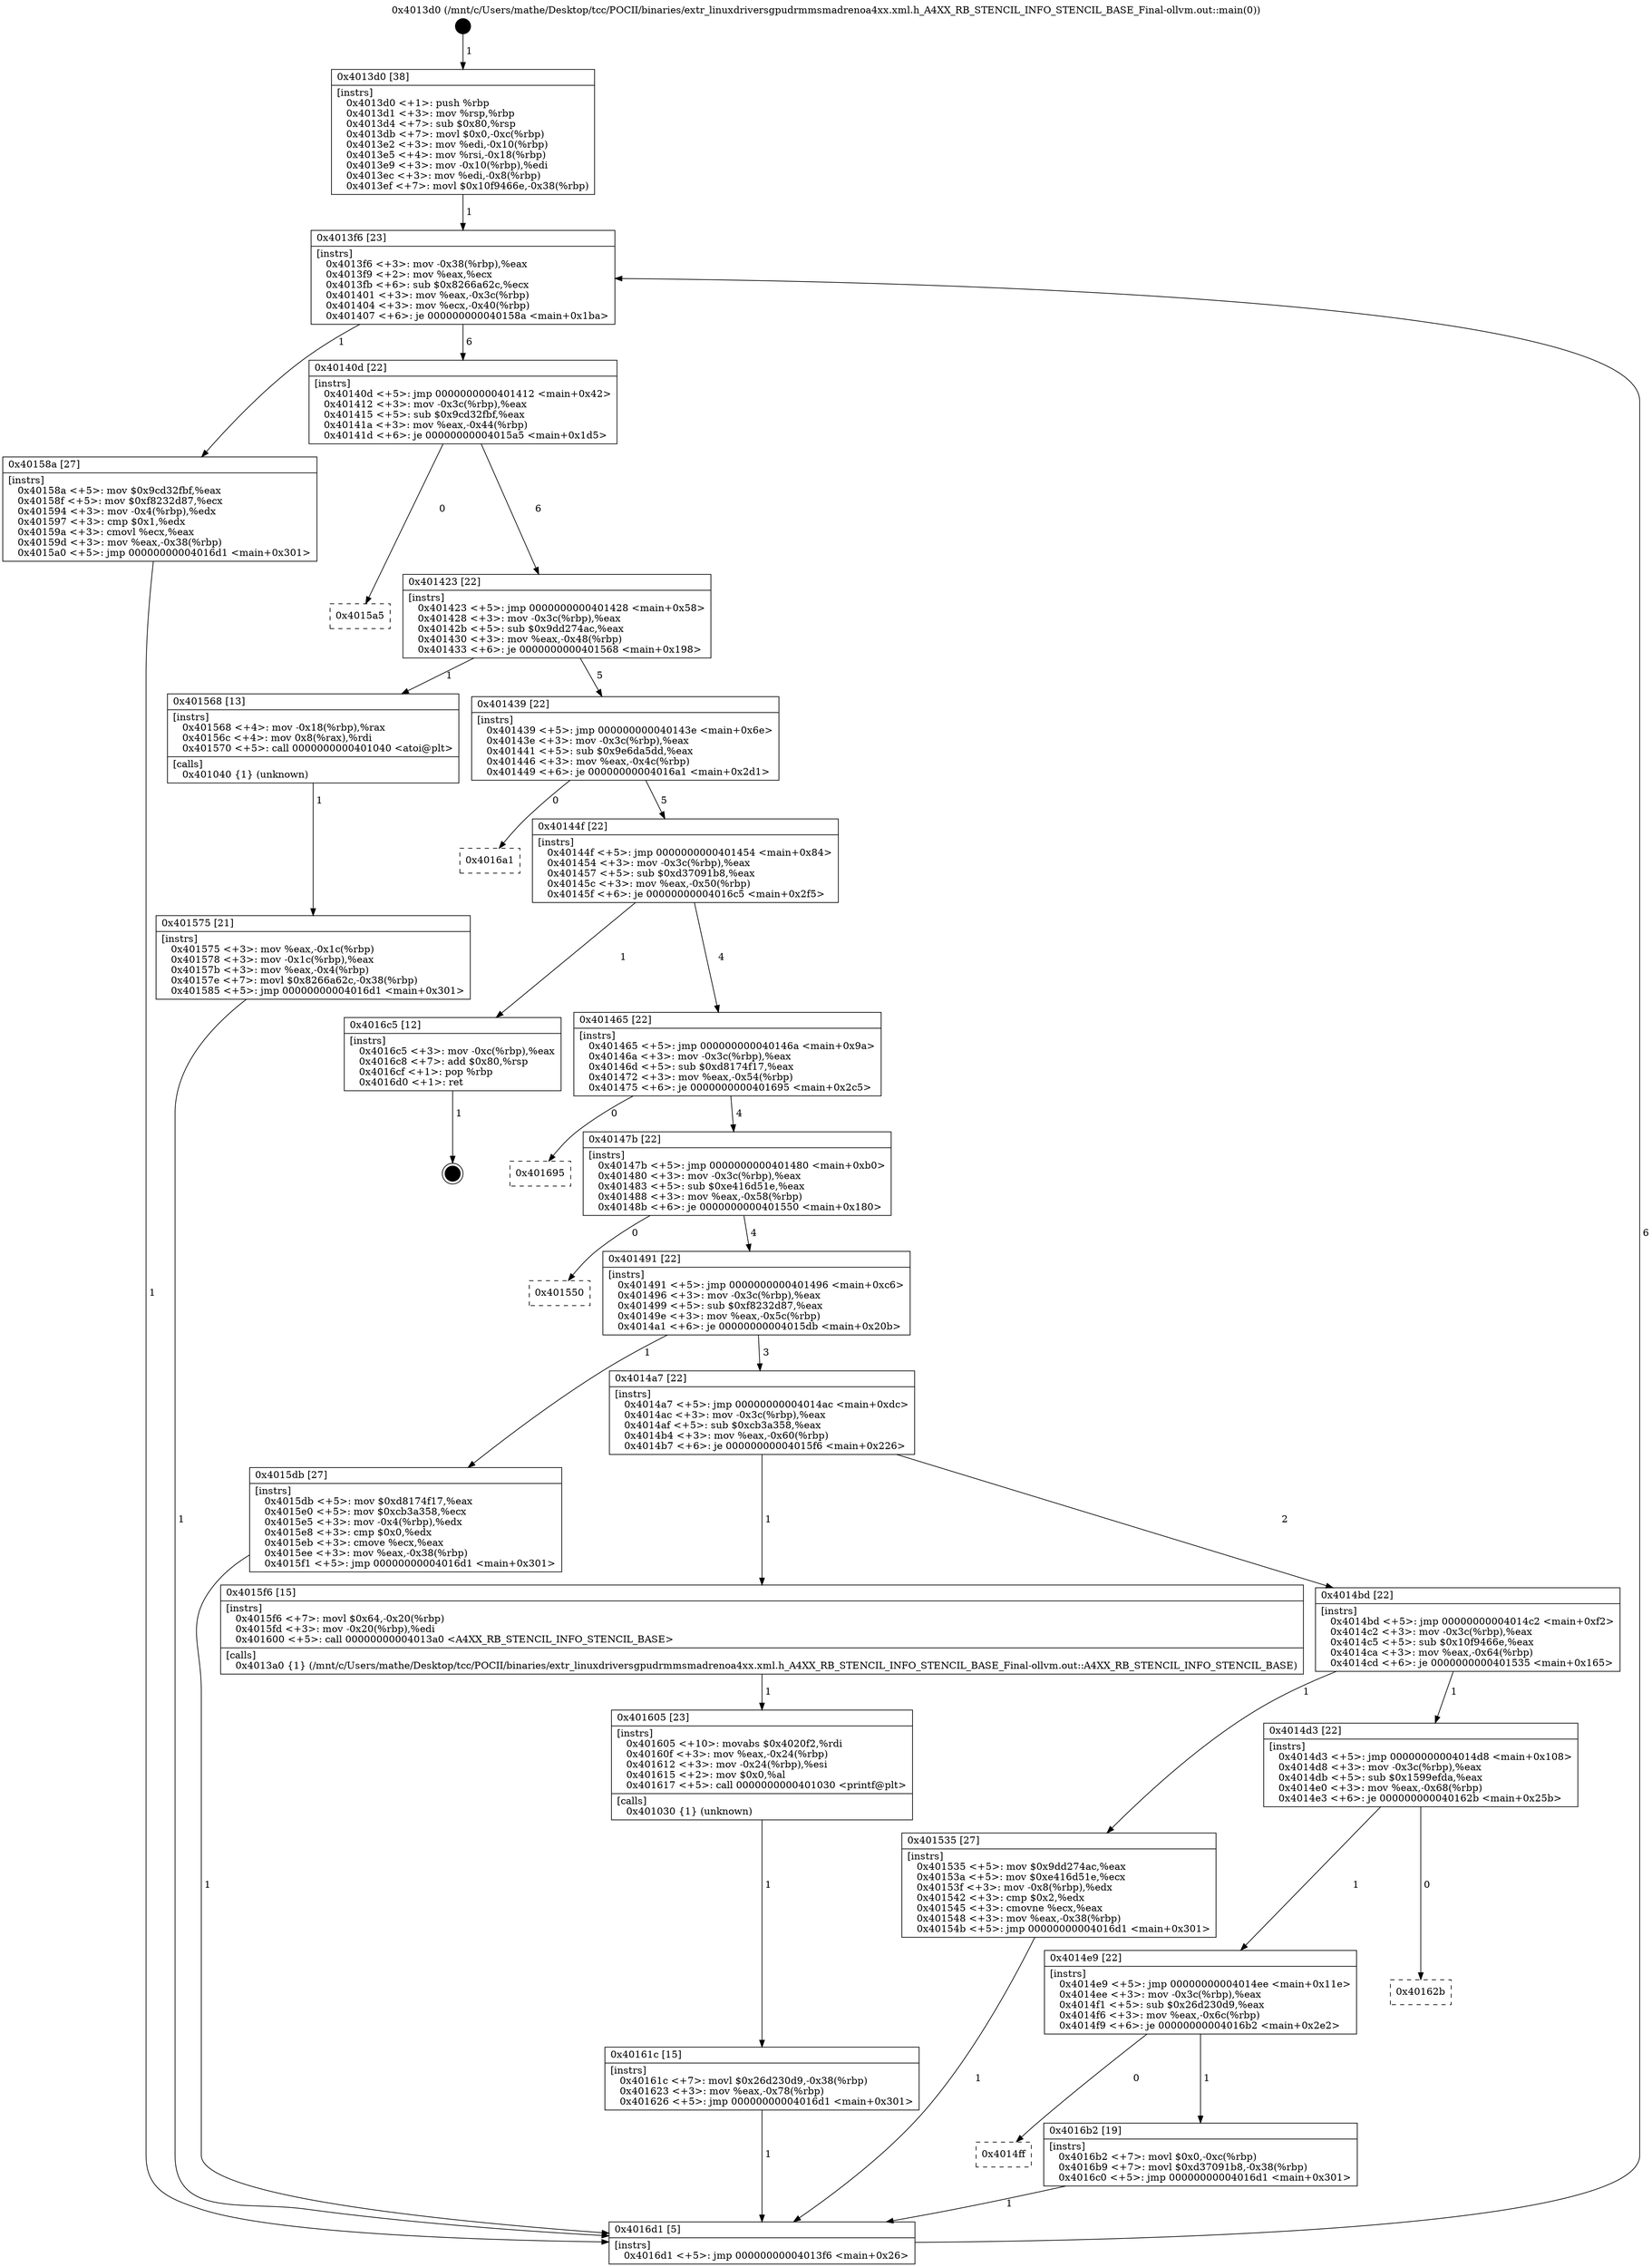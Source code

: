 digraph "0x4013d0" {
  label = "0x4013d0 (/mnt/c/Users/mathe/Desktop/tcc/POCII/binaries/extr_linuxdriversgpudrmmsmadrenoa4xx.xml.h_A4XX_RB_STENCIL_INFO_STENCIL_BASE_Final-ollvm.out::main(0))"
  labelloc = "t"
  node[shape=record]

  Entry [label="",width=0.3,height=0.3,shape=circle,fillcolor=black,style=filled]
  "0x4013f6" [label="{
     0x4013f6 [23]\l
     | [instrs]\l
     &nbsp;&nbsp;0x4013f6 \<+3\>: mov -0x38(%rbp),%eax\l
     &nbsp;&nbsp;0x4013f9 \<+2\>: mov %eax,%ecx\l
     &nbsp;&nbsp;0x4013fb \<+6\>: sub $0x8266a62c,%ecx\l
     &nbsp;&nbsp;0x401401 \<+3\>: mov %eax,-0x3c(%rbp)\l
     &nbsp;&nbsp;0x401404 \<+3\>: mov %ecx,-0x40(%rbp)\l
     &nbsp;&nbsp;0x401407 \<+6\>: je 000000000040158a \<main+0x1ba\>\l
  }"]
  "0x40158a" [label="{
     0x40158a [27]\l
     | [instrs]\l
     &nbsp;&nbsp;0x40158a \<+5\>: mov $0x9cd32fbf,%eax\l
     &nbsp;&nbsp;0x40158f \<+5\>: mov $0xf8232d87,%ecx\l
     &nbsp;&nbsp;0x401594 \<+3\>: mov -0x4(%rbp),%edx\l
     &nbsp;&nbsp;0x401597 \<+3\>: cmp $0x1,%edx\l
     &nbsp;&nbsp;0x40159a \<+3\>: cmovl %ecx,%eax\l
     &nbsp;&nbsp;0x40159d \<+3\>: mov %eax,-0x38(%rbp)\l
     &nbsp;&nbsp;0x4015a0 \<+5\>: jmp 00000000004016d1 \<main+0x301\>\l
  }"]
  "0x40140d" [label="{
     0x40140d [22]\l
     | [instrs]\l
     &nbsp;&nbsp;0x40140d \<+5\>: jmp 0000000000401412 \<main+0x42\>\l
     &nbsp;&nbsp;0x401412 \<+3\>: mov -0x3c(%rbp),%eax\l
     &nbsp;&nbsp;0x401415 \<+5\>: sub $0x9cd32fbf,%eax\l
     &nbsp;&nbsp;0x40141a \<+3\>: mov %eax,-0x44(%rbp)\l
     &nbsp;&nbsp;0x40141d \<+6\>: je 00000000004015a5 \<main+0x1d5\>\l
  }"]
  Exit [label="",width=0.3,height=0.3,shape=circle,fillcolor=black,style=filled,peripheries=2]
  "0x4015a5" [label="{
     0x4015a5\l
  }", style=dashed]
  "0x401423" [label="{
     0x401423 [22]\l
     | [instrs]\l
     &nbsp;&nbsp;0x401423 \<+5\>: jmp 0000000000401428 \<main+0x58\>\l
     &nbsp;&nbsp;0x401428 \<+3\>: mov -0x3c(%rbp),%eax\l
     &nbsp;&nbsp;0x40142b \<+5\>: sub $0x9dd274ac,%eax\l
     &nbsp;&nbsp;0x401430 \<+3\>: mov %eax,-0x48(%rbp)\l
     &nbsp;&nbsp;0x401433 \<+6\>: je 0000000000401568 \<main+0x198\>\l
  }"]
  "0x4014ff" [label="{
     0x4014ff\l
  }", style=dashed]
  "0x401568" [label="{
     0x401568 [13]\l
     | [instrs]\l
     &nbsp;&nbsp;0x401568 \<+4\>: mov -0x18(%rbp),%rax\l
     &nbsp;&nbsp;0x40156c \<+4\>: mov 0x8(%rax),%rdi\l
     &nbsp;&nbsp;0x401570 \<+5\>: call 0000000000401040 \<atoi@plt\>\l
     | [calls]\l
     &nbsp;&nbsp;0x401040 \{1\} (unknown)\l
  }"]
  "0x401439" [label="{
     0x401439 [22]\l
     | [instrs]\l
     &nbsp;&nbsp;0x401439 \<+5\>: jmp 000000000040143e \<main+0x6e\>\l
     &nbsp;&nbsp;0x40143e \<+3\>: mov -0x3c(%rbp),%eax\l
     &nbsp;&nbsp;0x401441 \<+5\>: sub $0x9e6da5dd,%eax\l
     &nbsp;&nbsp;0x401446 \<+3\>: mov %eax,-0x4c(%rbp)\l
     &nbsp;&nbsp;0x401449 \<+6\>: je 00000000004016a1 \<main+0x2d1\>\l
  }"]
  "0x4016b2" [label="{
     0x4016b2 [19]\l
     | [instrs]\l
     &nbsp;&nbsp;0x4016b2 \<+7\>: movl $0x0,-0xc(%rbp)\l
     &nbsp;&nbsp;0x4016b9 \<+7\>: movl $0xd37091b8,-0x38(%rbp)\l
     &nbsp;&nbsp;0x4016c0 \<+5\>: jmp 00000000004016d1 \<main+0x301\>\l
  }"]
  "0x4016a1" [label="{
     0x4016a1\l
  }", style=dashed]
  "0x40144f" [label="{
     0x40144f [22]\l
     | [instrs]\l
     &nbsp;&nbsp;0x40144f \<+5\>: jmp 0000000000401454 \<main+0x84\>\l
     &nbsp;&nbsp;0x401454 \<+3\>: mov -0x3c(%rbp),%eax\l
     &nbsp;&nbsp;0x401457 \<+5\>: sub $0xd37091b8,%eax\l
     &nbsp;&nbsp;0x40145c \<+3\>: mov %eax,-0x50(%rbp)\l
     &nbsp;&nbsp;0x40145f \<+6\>: je 00000000004016c5 \<main+0x2f5\>\l
  }"]
  "0x4014e9" [label="{
     0x4014e9 [22]\l
     | [instrs]\l
     &nbsp;&nbsp;0x4014e9 \<+5\>: jmp 00000000004014ee \<main+0x11e\>\l
     &nbsp;&nbsp;0x4014ee \<+3\>: mov -0x3c(%rbp),%eax\l
     &nbsp;&nbsp;0x4014f1 \<+5\>: sub $0x26d230d9,%eax\l
     &nbsp;&nbsp;0x4014f6 \<+3\>: mov %eax,-0x6c(%rbp)\l
     &nbsp;&nbsp;0x4014f9 \<+6\>: je 00000000004016b2 \<main+0x2e2\>\l
  }"]
  "0x4016c5" [label="{
     0x4016c5 [12]\l
     | [instrs]\l
     &nbsp;&nbsp;0x4016c5 \<+3\>: mov -0xc(%rbp),%eax\l
     &nbsp;&nbsp;0x4016c8 \<+7\>: add $0x80,%rsp\l
     &nbsp;&nbsp;0x4016cf \<+1\>: pop %rbp\l
     &nbsp;&nbsp;0x4016d0 \<+1\>: ret\l
  }"]
  "0x401465" [label="{
     0x401465 [22]\l
     | [instrs]\l
     &nbsp;&nbsp;0x401465 \<+5\>: jmp 000000000040146a \<main+0x9a\>\l
     &nbsp;&nbsp;0x40146a \<+3\>: mov -0x3c(%rbp),%eax\l
     &nbsp;&nbsp;0x40146d \<+5\>: sub $0xd8174f17,%eax\l
     &nbsp;&nbsp;0x401472 \<+3\>: mov %eax,-0x54(%rbp)\l
     &nbsp;&nbsp;0x401475 \<+6\>: je 0000000000401695 \<main+0x2c5\>\l
  }"]
  "0x40162b" [label="{
     0x40162b\l
  }", style=dashed]
  "0x401695" [label="{
     0x401695\l
  }", style=dashed]
  "0x40147b" [label="{
     0x40147b [22]\l
     | [instrs]\l
     &nbsp;&nbsp;0x40147b \<+5\>: jmp 0000000000401480 \<main+0xb0\>\l
     &nbsp;&nbsp;0x401480 \<+3\>: mov -0x3c(%rbp),%eax\l
     &nbsp;&nbsp;0x401483 \<+5\>: sub $0xe416d51e,%eax\l
     &nbsp;&nbsp;0x401488 \<+3\>: mov %eax,-0x58(%rbp)\l
     &nbsp;&nbsp;0x40148b \<+6\>: je 0000000000401550 \<main+0x180\>\l
  }"]
  "0x40161c" [label="{
     0x40161c [15]\l
     | [instrs]\l
     &nbsp;&nbsp;0x40161c \<+7\>: movl $0x26d230d9,-0x38(%rbp)\l
     &nbsp;&nbsp;0x401623 \<+3\>: mov %eax,-0x78(%rbp)\l
     &nbsp;&nbsp;0x401626 \<+5\>: jmp 00000000004016d1 \<main+0x301\>\l
  }"]
  "0x401550" [label="{
     0x401550\l
  }", style=dashed]
  "0x401491" [label="{
     0x401491 [22]\l
     | [instrs]\l
     &nbsp;&nbsp;0x401491 \<+5\>: jmp 0000000000401496 \<main+0xc6\>\l
     &nbsp;&nbsp;0x401496 \<+3\>: mov -0x3c(%rbp),%eax\l
     &nbsp;&nbsp;0x401499 \<+5\>: sub $0xf8232d87,%eax\l
     &nbsp;&nbsp;0x40149e \<+3\>: mov %eax,-0x5c(%rbp)\l
     &nbsp;&nbsp;0x4014a1 \<+6\>: je 00000000004015db \<main+0x20b\>\l
  }"]
  "0x401605" [label="{
     0x401605 [23]\l
     | [instrs]\l
     &nbsp;&nbsp;0x401605 \<+10\>: movabs $0x4020f2,%rdi\l
     &nbsp;&nbsp;0x40160f \<+3\>: mov %eax,-0x24(%rbp)\l
     &nbsp;&nbsp;0x401612 \<+3\>: mov -0x24(%rbp),%esi\l
     &nbsp;&nbsp;0x401615 \<+2\>: mov $0x0,%al\l
     &nbsp;&nbsp;0x401617 \<+5\>: call 0000000000401030 \<printf@plt\>\l
     | [calls]\l
     &nbsp;&nbsp;0x401030 \{1\} (unknown)\l
  }"]
  "0x4015db" [label="{
     0x4015db [27]\l
     | [instrs]\l
     &nbsp;&nbsp;0x4015db \<+5\>: mov $0xd8174f17,%eax\l
     &nbsp;&nbsp;0x4015e0 \<+5\>: mov $0xcb3a358,%ecx\l
     &nbsp;&nbsp;0x4015e5 \<+3\>: mov -0x4(%rbp),%edx\l
     &nbsp;&nbsp;0x4015e8 \<+3\>: cmp $0x0,%edx\l
     &nbsp;&nbsp;0x4015eb \<+3\>: cmove %ecx,%eax\l
     &nbsp;&nbsp;0x4015ee \<+3\>: mov %eax,-0x38(%rbp)\l
     &nbsp;&nbsp;0x4015f1 \<+5\>: jmp 00000000004016d1 \<main+0x301\>\l
  }"]
  "0x4014a7" [label="{
     0x4014a7 [22]\l
     | [instrs]\l
     &nbsp;&nbsp;0x4014a7 \<+5\>: jmp 00000000004014ac \<main+0xdc\>\l
     &nbsp;&nbsp;0x4014ac \<+3\>: mov -0x3c(%rbp),%eax\l
     &nbsp;&nbsp;0x4014af \<+5\>: sub $0xcb3a358,%eax\l
     &nbsp;&nbsp;0x4014b4 \<+3\>: mov %eax,-0x60(%rbp)\l
     &nbsp;&nbsp;0x4014b7 \<+6\>: je 00000000004015f6 \<main+0x226\>\l
  }"]
  "0x401575" [label="{
     0x401575 [21]\l
     | [instrs]\l
     &nbsp;&nbsp;0x401575 \<+3\>: mov %eax,-0x1c(%rbp)\l
     &nbsp;&nbsp;0x401578 \<+3\>: mov -0x1c(%rbp),%eax\l
     &nbsp;&nbsp;0x40157b \<+3\>: mov %eax,-0x4(%rbp)\l
     &nbsp;&nbsp;0x40157e \<+7\>: movl $0x8266a62c,-0x38(%rbp)\l
     &nbsp;&nbsp;0x401585 \<+5\>: jmp 00000000004016d1 \<main+0x301\>\l
  }"]
  "0x4015f6" [label="{
     0x4015f6 [15]\l
     | [instrs]\l
     &nbsp;&nbsp;0x4015f6 \<+7\>: movl $0x64,-0x20(%rbp)\l
     &nbsp;&nbsp;0x4015fd \<+3\>: mov -0x20(%rbp),%edi\l
     &nbsp;&nbsp;0x401600 \<+5\>: call 00000000004013a0 \<A4XX_RB_STENCIL_INFO_STENCIL_BASE\>\l
     | [calls]\l
     &nbsp;&nbsp;0x4013a0 \{1\} (/mnt/c/Users/mathe/Desktop/tcc/POCII/binaries/extr_linuxdriversgpudrmmsmadrenoa4xx.xml.h_A4XX_RB_STENCIL_INFO_STENCIL_BASE_Final-ollvm.out::A4XX_RB_STENCIL_INFO_STENCIL_BASE)\l
  }"]
  "0x4014bd" [label="{
     0x4014bd [22]\l
     | [instrs]\l
     &nbsp;&nbsp;0x4014bd \<+5\>: jmp 00000000004014c2 \<main+0xf2\>\l
     &nbsp;&nbsp;0x4014c2 \<+3\>: mov -0x3c(%rbp),%eax\l
     &nbsp;&nbsp;0x4014c5 \<+5\>: sub $0x10f9466e,%eax\l
     &nbsp;&nbsp;0x4014ca \<+3\>: mov %eax,-0x64(%rbp)\l
     &nbsp;&nbsp;0x4014cd \<+6\>: je 0000000000401535 \<main+0x165\>\l
  }"]
  "0x4013d0" [label="{
     0x4013d0 [38]\l
     | [instrs]\l
     &nbsp;&nbsp;0x4013d0 \<+1\>: push %rbp\l
     &nbsp;&nbsp;0x4013d1 \<+3\>: mov %rsp,%rbp\l
     &nbsp;&nbsp;0x4013d4 \<+7\>: sub $0x80,%rsp\l
     &nbsp;&nbsp;0x4013db \<+7\>: movl $0x0,-0xc(%rbp)\l
     &nbsp;&nbsp;0x4013e2 \<+3\>: mov %edi,-0x10(%rbp)\l
     &nbsp;&nbsp;0x4013e5 \<+4\>: mov %rsi,-0x18(%rbp)\l
     &nbsp;&nbsp;0x4013e9 \<+3\>: mov -0x10(%rbp),%edi\l
     &nbsp;&nbsp;0x4013ec \<+3\>: mov %edi,-0x8(%rbp)\l
     &nbsp;&nbsp;0x4013ef \<+7\>: movl $0x10f9466e,-0x38(%rbp)\l
  }"]
  "0x401535" [label="{
     0x401535 [27]\l
     | [instrs]\l
     &nbsp;&nbsp;0x401535 \<+5\>: mov $0x9dd274ac,%eax\l
     &nbsp;&nbsp;0x40153a \<+5\>: mov $0xe416d51e,%ecx\l
     &nbsp;&nbsp;0x40153f \<+3\>: mov -0x8(%rbp),%edx\l
     &nbsp;&nbsp;0x401542 \<+3\>: cmp $0x2,%edx\l
     &nbsp;&nbsp;0x401545 \<+3\>: cmovne %ecx,%eax\l
     &nbsp;&nbsp;0x401548 \<+3\>: mov %eax,-0x38(%rbp)\l
     &nbsp;&nbsp;0x40154b \<+5\>: jmp 00000000004016d1 \<main+0x301\>\l
  }"]
  "0x4014d3" [label="{
     0x4014d3 [22]\l
     | [instrs]\l
     &nbsp;&nbsp;0x4014d3 \<+5\>: jmp 00000000004014d8 \<main+0x108\>\l
     &nbsp;&nbsp;0x4014d8 \<+3\>: mov -0x3c(%rbp),%eax\l
     &nbsp;&nbsp;0x4014db \<+5\>: sub $0x1599efda,%eax\l
     &nbsp;&nbsp;0x4014e0 \<+3\>: mov %eax,-0x68(%rbp)\l
     &nbsp;&nbsp;0x4014e3 \<+6\>: je 000000000040162b \<main+0x25b\>\l
  }"]
  "0x4016d1" [label="{
     0x4016d1 [5]\l
     | [instrs]\l
     &nbsp;&nbsp;0x4016d1 \<+5\>: jmp 00000000004013f6 \<main+0x26\>\l
  }"]
  Entry -> "0x4013d0" [label=" 1"]
  "0x4013f6" -> "0x40158a" [label=" 1"]
  "0x4013f6" -> "0x40140d" [label=" 6"]
  "0x4016c5" -> Exit [label=" 1"]
  "0x40140d" -> "0x4015a5" [label=" 0"]
  "0x40140d" -> "0x401423" [label=" 6"]
  "0x4016b2" -> "0x4016d1" [label=" 1"]
  "0x401423" -> "0x401568" [label=" 1"]
  "0x401423" -> "0x401439" [label=" 5"]
  "0x4014e9" -> "0x4014ff" [label=" 0"]
  "0x401439" -> "0x4016a1" [label=" 0"]
  "0x401439" -> "0x40144f" [label=" 5"]
  "0x4014e9" -> "0x4016b2" [label=" 1"]
  "0x40144f" -> "0x4016c5" [label=" 1"]
  "0x40144f" -> "0x401465" [label=" 4"]
  "0x4014d3" -> "0x4014e9" [label=" 1"]
  "0x401465" -> "0x401695" [label=" 0"]
  "0x401465" -> "0x40147b" [label=" 4"]
  "0x4014d3" -> "0x40162b" [label=" 0"]
  "0x40147b" -> "0x401550" [label=" 0"]
  "0x40147b" -> "0x401491" [label=" 4"]
  "0x40161c" -> "0x4016d1" [label=" 1"]
  "0x401491" -> "0x4015db" [label=" 1"]
  "0x401491" -> "0x4014a7" [label=" 3"]
  "0x401605" -> "0x40161c" [label=" 1"]
  "0x4014a7" -> "0x4015f6" [label=" 1"]
  "0x4014a7" -> "0x4014bd" [label=" 2"]
  "0x4015f6" -> "0x401605" [label=" 1"]
  "0x4014bd" -> "0x401535" [label=" 1"]
  "0x4014bd" -> "0x4014d3" [label=" 1"]
  "0x401535" -> "0x4016d1" [label=" 1"]
  "0x4013d0" -> "0x4013f6" [label=" 1"]
  "0x4016d1" -> "0x4013f6" [label=" 6"]
  "0x401568" -> "0x401575" [label=" 1"]
  "0x401575" -> "0x4016d1" [label=" 1"]
  "0x40158a" -> "0x4016d1" [label=" 1"]
  "0x4015db" -> "0x4016d1" [label=" 1"]
}
